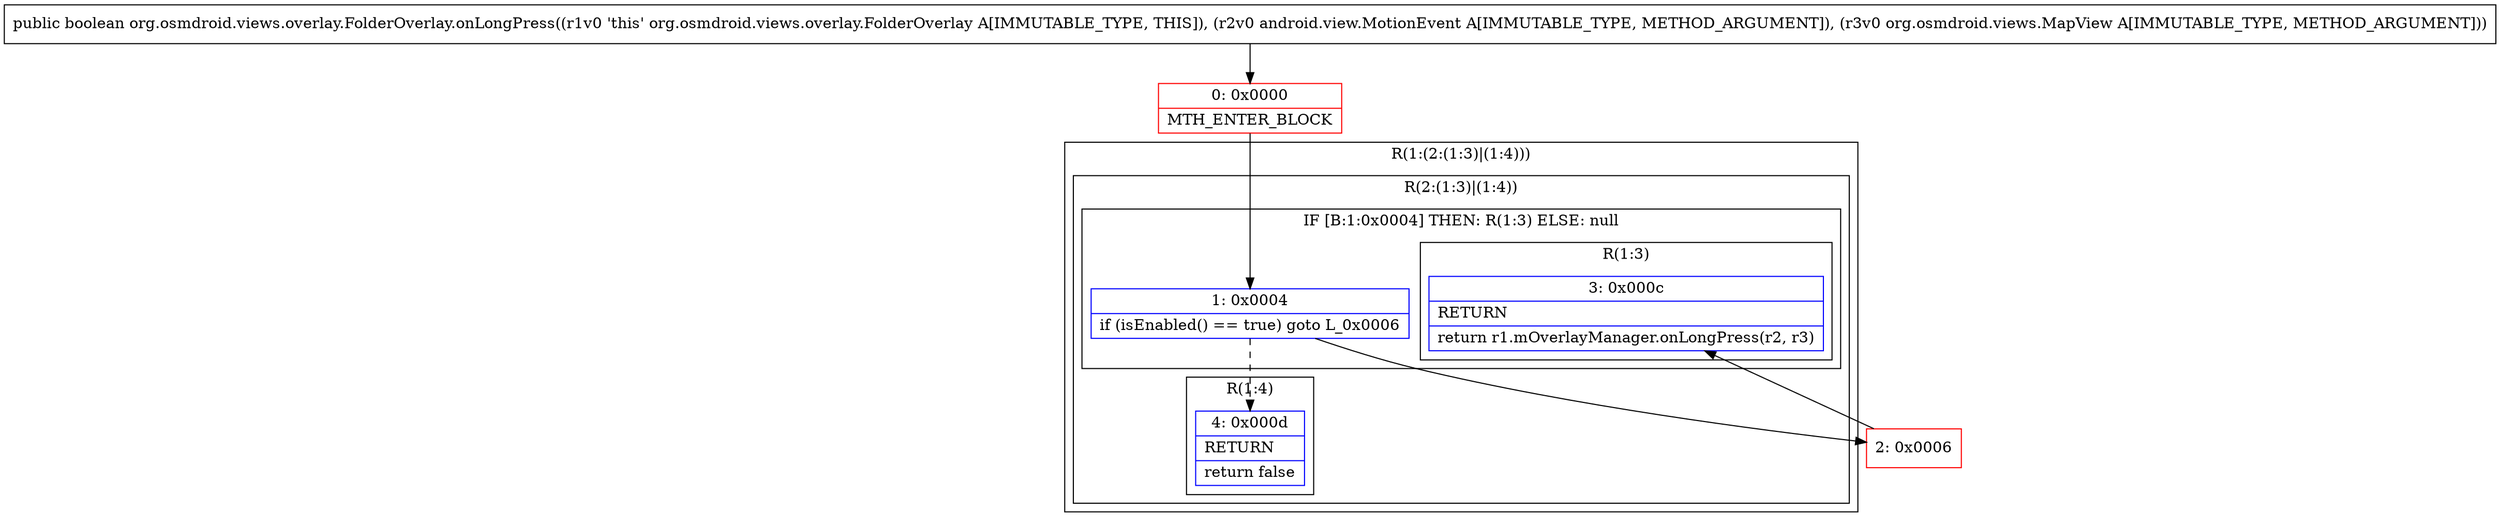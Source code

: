 digraph "CFG fororg.osmdroid.views.overlay.FolderOverlay.onLongPress(Landroid\/view\/MotionEvent;Lorg\/osmdroid\/views\/MapView;)Z" {
subgraph cluster_Region_922855107 {
label = "R(1:(2:(1:3)|(1:4)))";
node [shape=record,color=blue];
subgraph cluster_Region_1069824589 {
label = "R(2:(1:3)|(1:4))";
node [shape=record,color=blue];
subgraph cluster_IfRegion_1601267168 {
label = "IF [B:1:0x0004] THEN: R(1:3) ELSE: null";
node [shape=record,color=blue];
Node_1 [shape=record,label="{1\:\ 0x0004|if (isEnabled() == true) goto L_0x0006\l}"];
subgraph cluster_Region_859071500 {
label = "R(1:3)";
node [shape=record,color=blue];
Node_3 [shape=record,label="{3\:\ 0x000c|RETURN\l|return r1.mOverlayManager.onLongPress(r2, r3)\l}"];
}
}
subgraph cluster_Region_154794775 {
label = "R(1:4)";
node [shape=record,color=blue];
Node_4 [shape=record,label="{4\:\ 0x000d|RETURN\l|return false\l}"];
}
}
}
Node_0 [shape=record,color=red,label="{0\:\ 0x0000|MTH_ENTER_BLOCK\l}"];
Node_2 [shape=record,color=red,label="{2\:\ 0x0006}"];
MethodNode[shape=record,label="{public boolean org.osmdroid.views.overlay.FolderOverlay.onLongPress((r1v0 'this' org.osmdroid.views.overlay.FolderOverlay A[IMMUTABLE_TYPE, THIS]), (r2v0 android.view.MotionEvent A[IMMUTABLE_TYPE, METHOD_ARGUMENT]), (r3v0 org.osmdroid.views.MapView A[IMMUTABLE_TYPE, METHOD_ARGUMENT])) }"];
MethodNode -> Node_0;
Node_1 -> Node_2;
Node_1 -> Node_4[style=dashed];
Node_0 -> Node_1;
Node_2 -> Node_3;
}

